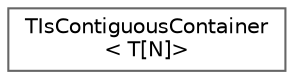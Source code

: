 digraph "Graphical Class Hierarchy"
{
 // INTERACTIVE_SVG=YES
 // LATEX_PDF_SIZE
  bgcolor="transparent";
  edge [fontname=Helvetica,fontsize=10,labelfontname=Helvetica,labelfontsize=10];
  node [fontname=Helvetica,fontsize=10,shape=box,height=0.2,width=0.4];
  rankdir="LR";
  Node0 [id="Node000000",label="TIsContiguousContainer\l\< T[N]\>",height=0.2,width=0.4,color="grey40", fillcolor="white", style="filled",URL="$dd/da0/structTIsContiguousContainer_3_01T_0fN_0e_4.html",tooltip="Specialization for C arrays (always contiguous)"];
}
